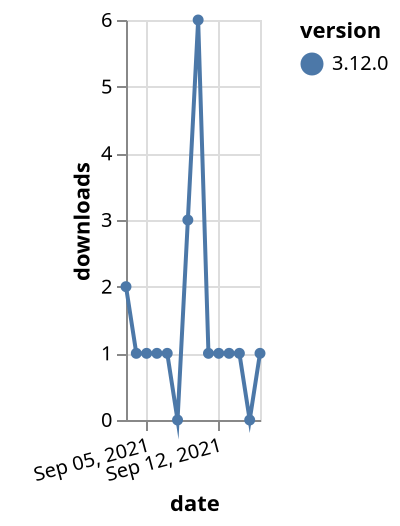 {"$schema": "https://vega.github.io/schema/vega-lite/v5.json", "description": "A simple bar chart with embedded data.", "data": {"values": [{"date": "2021-09-03", "total": 508, "delta": 2, "version": "3.12.0"}, {"date": "2021-09-04", "total": 509, "delta": 1, "version": "3.12.0"}, {"date": "2021-09-05", "total": 510, "delta": 1, "version": "3.12.0"}, {"date": "2021-09-06", "total": 511, "delta": 1, "version": "3.12.0"}, {"date": "2021-09-07", "total": 512, "delta": 1, "version": "3.12.0"}, {"date": "2021-09-08", "total": 512, "delta": 0, "version": "3.12.0"}, {"date": "2021-09-09", "total": 515, "delta": 3, "version": "3.12.0"}, {"date": "2021-09-10", "total": 521, "delta": 6, "version": "3.12.0"}, {"date": "2021-09-11", "total": 522, "delta": 1, "version": "3.12.0"}, {"date": "2021-09-12", "total": 523, "delta": 1, "version": "3.12.0"}, {"date": "2021-09-13", "total": 524, "delta": 1, "version": "3.12.0"}, {"date": "2021-09-14", "total": 525, "delta": 1, "version": "3.12.0"}, {"date": "2021-09-15", "total": 525, "delta": 0, "version": "3.12.0"}, {"date": "2021-09-16", "total": 526, "delta": 1, "version": "3.12.0"}]}, "width": "container", "mark": {"type": "line", "point": {"filled": true}}, "encoding": {"x": {"field": "date", "type": "temporal", "timeUnit": "yearmonthdate", "title": "date", "axis": {"labelAngle": -15}}, "y": {"field": "delta", "type": "quantitative", "title": "downloads"}, "color": {"field": "version", "type": "nominal"}, "tooltip": {"field": "delta"}}}